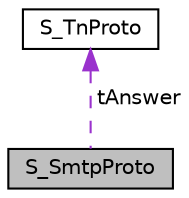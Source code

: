digraph "S_SmtpProto"
{
 // LATEX_PDF_SIZE
  edge [fontname="Helvetica",fontsize="10",labelfontname="Helvetica",labelfontsize="10"];
  node [fontname="Helvetica",fontsize="10",shape=record];
  Node1 [label="S_SmtpProto",height=0.2,width=0.4,color="black", fillcolor="grey75", style="filled", fontcolor="black",tooltip=" "];
  Node2 -> Node1 [dir="back",color="darkorchid3",fontsize="10",style="dashed",label=" tAnswer" ,fontname="Helvetica"];
  Node2 [label="S_TnProto",height=0.2,width=0.4,color="black", fillcolor="white", style="filled",URL="$structS__TnProto.html",tooltip=" "];
}
